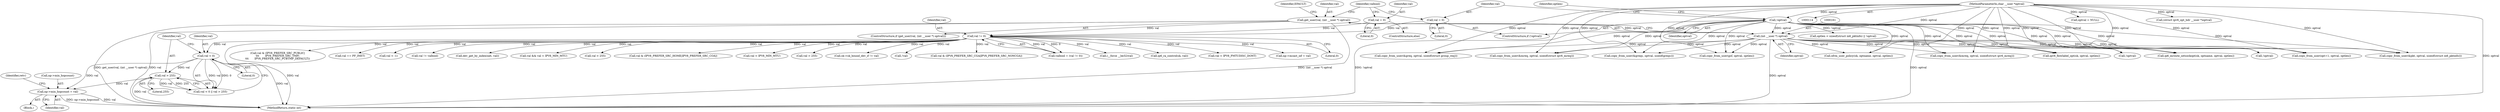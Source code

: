 digraph "0_linux_45f6fad84cc305103b28d73482b344d7f5b76f39_11@pointer" {
"1002020" [label="(Call,np->min_hopcount = val)"];
"1002013" [label="(Call,val < 0)"];
"1000172" [label="(Call,val != 0)"];
"1000158" [label="(Call,get_user(val, (int __user *) optval))"];
"1000160" [label="(Call,(int __user *) optval)"];
"1000144" [label="(Call,!optval)"];
"1000118" [label="(MethodParameterIn,char __user *optval)"];
"1000167" [label="(Call,val = 0)"];
"1000146" [label="(Call,val = 0)"];
"1002016" [label="(Call,val > 255)"];
"1001569" [label="(Call,copy_from_user(&greqs, optval, sizeof(greqs)))"];
"1001977" [label="(Call,val & (IPV6_PREFER_SRC_CGA|IPV6_PREFER_SRC_NONCGA))"];
"1000954" [label="(Call,optlen < sizeof(struct in6_pktinfo) || !optval)"];
"1001897" [label="(Call,xfrm_user_policy(sk, optname, optval, optlen))"];
"1002012" [label="(Call,val < 0 || val > 255)"];
"1001876" [label="(Call,ipv6_flowlabel_opt(sk, optval, optlen))"];
"1000170" [label="(Call,valbool = (val != 0))"];
"1002016" [label="(Call,val > 255)"];
"1000179" [label="(Call,ip6_mroute_setsockopt(sk, optname, optval, optlen))"];
"1002013" [label="(Call,val < 0)"];
"1001267" [label="(Call,(__force __be32)val)"];
"1001781" [label="(Call,ip6_ra_control(sk, val))"];
"1002014" [label="(Identifier,val)"];
"1001794" [label="(Call,val < IPV6_PMTUDISC_DONT)"];
"1000157" [label="(ControlStructure,if (get_user(val, (int __user *) optval)))"];
"1001362" [label="(Call,np->mcast_oif = val)"];
"1000167" [label="(Call,val = 0)"];
"1002018" [label="(Literal,255)"];
"1000144" [label="(Call,!optval)"];
"1001446" [label="(Call,copy_from_user(&mreq, optval, sizeof(struct ipv6_mreq)))"];
"1000166" [label="(ControlStructure,else)"];
"1000174" [label="(Literal,0)"];
"1000810" [label="(Call,optval = NULL)"];
"1000118" [label="(MethodParameterIn,char __user *optval)"];
"1002021" [label="(Call,np->min_hopcount)"];
"1002065" [label="(MethodReturn,static int)"];
"1000173" [label="(Identifier,val)"];
"1000191" [label="(Block,)"];
"1000865" [label="(Call,(struct ipv6_opt_hdr __user *)optval)"];
"1002024" [label="(Identifier,val)"];
"1002020" [label="(Call,np->min_hopcount = val)"];
"1000147" [label="(Identifier,val)"];
"1001721" [label="(Call,copy_from_user(gsf, optval, optlen))"];
"1000168" [label="(Identifier,val)"];
"1001924" [label="(Call,val & (IPV6_PREFER_SRC_PUBLIC|\n\t\t\t       IPV6_PREFER_SRC_TMP|\n\t\t\t       IPV6_PREFER_SRC_PUBTMP_DEFAULT))"];
"1001396" [label="(Call,copy_from_user(&mreq, optval, sizeof(struct ipv6_mreq)))"];
"1000200" [label="(Call,val == PF_INET)"];
"1000159" [label="(Identifier,val)"];
"1000165" [label="(Identifier,EFAULT)"];
"1000172" [label="(Call,val != 0)"];
"1000145" [label="(Identifier,optval)"];
"1000656" [label="(Call,val < -1)"];
"1000158" [label="(Call,get_user(val, (int __user *) optval))"];
"1002015" [label="(Literal,0)"];
"1000815" [label="(Call,!optval)"];
"1000959" [label="(Call,!optval)"];
"1000169" [label="(Literal,0)"];
"1001236" [label="(Call,val != valbool)"];
"1001348" [label="(Call,dev_get_by_index(net, val))"];
"1002026" [label="(Identifier,retv)"];
"1001818" [label="(Call,val && val < IPV6_MIN_MTU)"];
"1001172" [label="(Call,val > 255)"];
"1000148" [label="(Literal,0)"];
"1000171" [label="(Identifier,valbool)"];
"1001956" [label="(Call,val & (IPV6_PREFER_SRC_HOME|IPV6_PREFER_SRC_COA))"];
"1002017" [label="(Identifier,val)"];
"1000160" [label="(Call,(int __user *) optval)"];
"1001820" [label="(Call,val < IPV6_MIN_MTU)"];
"1000162" [label="(Identifier,optval)"];
"1001205" [label="(Call,val > 255)"];
"1001099" [label="(Call,copy_from_user(opt+1, optval, optlen))"];
"1000146" [label="(Call,val = 0)"];
"1001497" [label="(Call,copy_from_user(&greq, optval, sizeof(struct group_req)))"];
"1000143" [label="(ControlStructure,if (!optval))"];
"1000963" [label="(Call,copy_from_user(&pkt, optval, sizeof(struct in6_pktinfo)))"];
"1000153" [label="(Identifier,optlen)"];
"1001340" [label="(Call,sk->sk_bound_dev_if != val)"];
"1001846" [label="(Call,!val)"];
"1002020" -> "1000191"  [label="AST: "];
"1002020" -> "1002024"  [label="CFG: "];
"1002021" -> "1002020"  [label="AST: "];
"1002024" -> "1002020"  [label="AST: "];
"1002026" -> "1002020"  [label="CFG: "];
"1002020" -> "1002065"  [label="DDG: np->min_hopcount"];
"1002020" -> "1002065"  [label="DDG: val"];
"1002013" -> "1002020"  [label="DDG: val"];
"1002016" -> "1002020"  [label="DDG: val"];
"1002013" -> "1002012"  [label="AST: "];
"1002013" -> "1002015"  [label="CFG: "];
"1002014" -> "1002013"  [label="AST: "];
"1002015" -> "1002013"  [label="AST: "];
"1002017" -> "1002013"  [label="CFG: "];
"1002012" -> "1002013"  [label="CFG: "];
"1002013" -> "1002065"  [label="DDG: val"];
"1002013" -> "1002012"  [label="DDG: val"];
"1002013" -> "1002012"  [label="DDG: 0"];
"1000172" -> "1002013"  [label="DDG: val"];
"1002013" -> "1002016"  [label="DDG: val"];
"1000172" -> "1000170"  [label="AST: "];
"1000172" -> "1000174"  [label="CFG: "];
"1000173" -> "1000172"  [label="AST: "];
"1000174" -> "1000172"  [label="AST: "];
"1000170" -> "1000172"  [label="CFG: "];
"1000172" -> "1002065"  [label="DDG: val"];
"1000172" -> "1000170"  [label="DDG: val"];
"1000172" -> "1000170"  [label="DDG: 0"];
"1000158" -> "1000172"  [label="DDG: val"];
"1000167" -> "1000172"  [label="DDG: val"];
"1000146" -> "1000172"  [label="DDG: val"];
"1000172" -> "1000200"  [label="DDG: val"];
"1000172" -> "1000656"  [label="DDG: val"];
"1000172" -> "1001172"  [label="DDG: val"];
"1000172" -> "1001205"  [label="DDG: val"];
"1000172" -> "1001236"  [label="DDG: val"];
"1000172" -> "1001267"  [label="DDG: val"];
"1000172" -> "1001340"  [label="DDG: val"];
"1000172" -> "1001348"  [label="DDG: val"];
"1000172" -> "1001362"  [label="DDG: val"];
"1000172" -> "1001781"  [label="DDG: val"];
"1000172" -> "1001794"  [label="DDG: val"];
"1000172" -> "1001818"  [label="DDG: val"];
"1000172" -> "1001820"  [label="DDG: val"];
"1000172" -> "1001846"  [label="DDG: val"];
"1000172" -> "1001924"  [label="DDG: val"];
"1000172" -> "1001956"  [label="DDG: val"];
"1000172" -> "1001977"  [label="DDG: val"];
"1000158" -> "1000157"  [label="AST: "];
"1000158" -> "1000160"  [label="CFG: "];
"1000159" -> "1000158"  [label="AST: "];
"1000160" -> "1000158"  [label="AST: "];
"1000165" -> "1000158"  [label="CFG: "];
"1000171" -> "1000158"  [label="CFG: "];
"1000158" -> "1002065"  [label="DDG: val"];
"1000158" -> "1002065"  [label="DDG: (int __user *) optval"];
"1000158" -> "1002065"  [label="DDG: get_user(val, (int __user *) optval)"];
"1000160" -> "1000158"  [label="DDG: optval"];
"1000160" -> "1000162"  [label="CFG: "];
"1000161" -> "1000160"  [label="AST: "];
"1000162" -> "1000160"  [label="AST: "];
"1000160" -> "1002065"  [label="DDG: optval"];
"1000144" -> "1000160"  [label="DDG: optval"];
"1000118" -> "1000160"  [label="DDG: optval"];
"1000160" -> "1000179"  [label="DDG: optval"];
"1000160" -> "1000815"  [label="DDG: optval"];
"1000160" -> "1000959"  [label="DDG: optval"];
"1000160" -> "1000963"  [label="DDG: optval"];
"1000160" -> "1001099"  [label="DDG: optval"];
"1000160" -> "1001396"  [label="DDG: optval"];
"1000160" -> "1001446"  [label="DDG: optval"];
"1000160" -> "1001497"  [label="DDG: optval"];
"1000160" -> "1001569"  [label="DDG: optval"];
"1000160" -> "1001721"  [label="DDG: optval"];
"1000160" -> "1001876"  [label="DDG: optval"];
"1000160" -> "1001897"  [label="DDG: optval"];
"1000144" -> "1000143"  [label="AST: "];
"1000144" -> "1000145"  [label="CFG: "];
"1000145" -> "1000144"  [label="AST: "];
"1000147" -> "1000144"  [label="CFG: "];
"1000153" -> "1000144"  [label="CFG: "];
"1000144" -> "1002065"  [label="DDG: !optval"];
"1000144" -> "1002065"  [label="DDG: optval"];
"1000118" -> "1000144"  [label="DDG: optval"];
"1000144" -> "1000179"  [label="DDG: optval"];
"1000144" -> "1000815"  [label="DDG: optval"];
"1000144" -> "1000954"  [label="DDG: !optval"];
"1000144" -> "1000959"  [label="DDG: optval"];
"1000144" -> "1000963"  [label="DDG: optval"];
"1000144" -> "1001099"  [label="DDG: optval"];
"1000144" -> "1001396"  [label="DDG: optval"];
"1000144" -> "1001446"  [label="DDG: optval"];
"1000144" -> "1001497"  [label="DDG: optval"];
"1000144" -> "1001569"  [label="DDG: optval"];
"1000144" -> "1001721"  [label="DDG: optval"];
"1000144" -> "1001876"  [label="DDG: optval"];
"1000144" -> "1001897"  [label="DDG: optval"];
"1000118" -> "1000114"  [label="AST: "];
"1000118" -> "1002065"  [label="DDG: optval"];
"1000118" -> "1000179"  [label="DDG: optval"];
"1000118" -> "1000810"  [label="DDG: optval"];
"1000118" -> "1000815"  [label="DDG: optval"];
"1000118" -> "1000865"  [label="DDG: optval"];
"1000118" -> "1000959"  [label="DDG: optval"];
"1000118" -> "1000963"  [label="DDG: optval"];
"1000118" -> "1001099"  [label="DDG: optval"];
"1000118" -> "1001396"  [label="DDG: optval"];
"1000118" -> "1001446"  [label="DDG: optval"];
"1000118" -> "1001497"  [label="DDG: optval"];
"1000118" -> "1001569"  [label="DDG: optval"];
"1000118" -> "1001721"  [label="DDG: optval"];
"1000118" -> "1001876"  [label="DDG: optval"];
"1000118" -> "1001897"  [label="DDG: optval"];
"1000167" -> "1000166"  [label="AST: "];
"1000167" -> "1000169"  [label="CFG: "];
"1000168" -> "1000167"  [label="AST: "];
"1000169" -> "1000167"  [label="AST: "];
"1000171" -> "1000167"  [label="CFG: "];
"1000146" -> "1000143"  [label="AST: "];
"1000146" -> "1000148"  [label="CFG: "];
"1000147" -> "1000146"  [label="AST: "];
"1000148" -> "1000146"  [label="AST: "];
"1000171" -> "1000146"  [label="CFG: "];
"1002016" -> "1002012"  [label="AST: "];
"1002016" -> "1002018"  [label="CFG: "];
"1002017" -> "1002016"  [label="AST: "];
"1002018" -> "1002016"  [label="AST: "];
"1002012" -> "1002016"  [label="CFG: "];
"1002016" -> "1002065"  [label="DDG: val"];
"1002016" -> "1002012"  [label="DDG: val"];
"1002016" -> "1002012"  [label="DDG: 255"];
}
